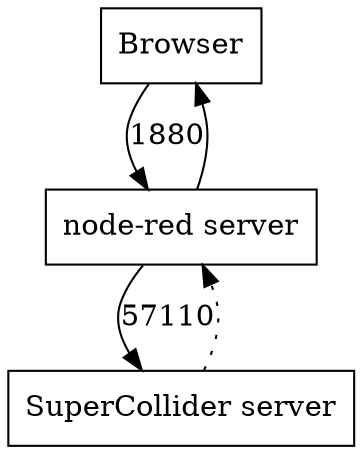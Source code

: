 digraph G {

node[shape=box];

Browser -> NR[label=1880];
NR -> Browser;

NR -> SC[label=57110];
SC -> NR[style=dotted];

NR[label="node-red server"];
SC[label="SuperCollider server"];

}